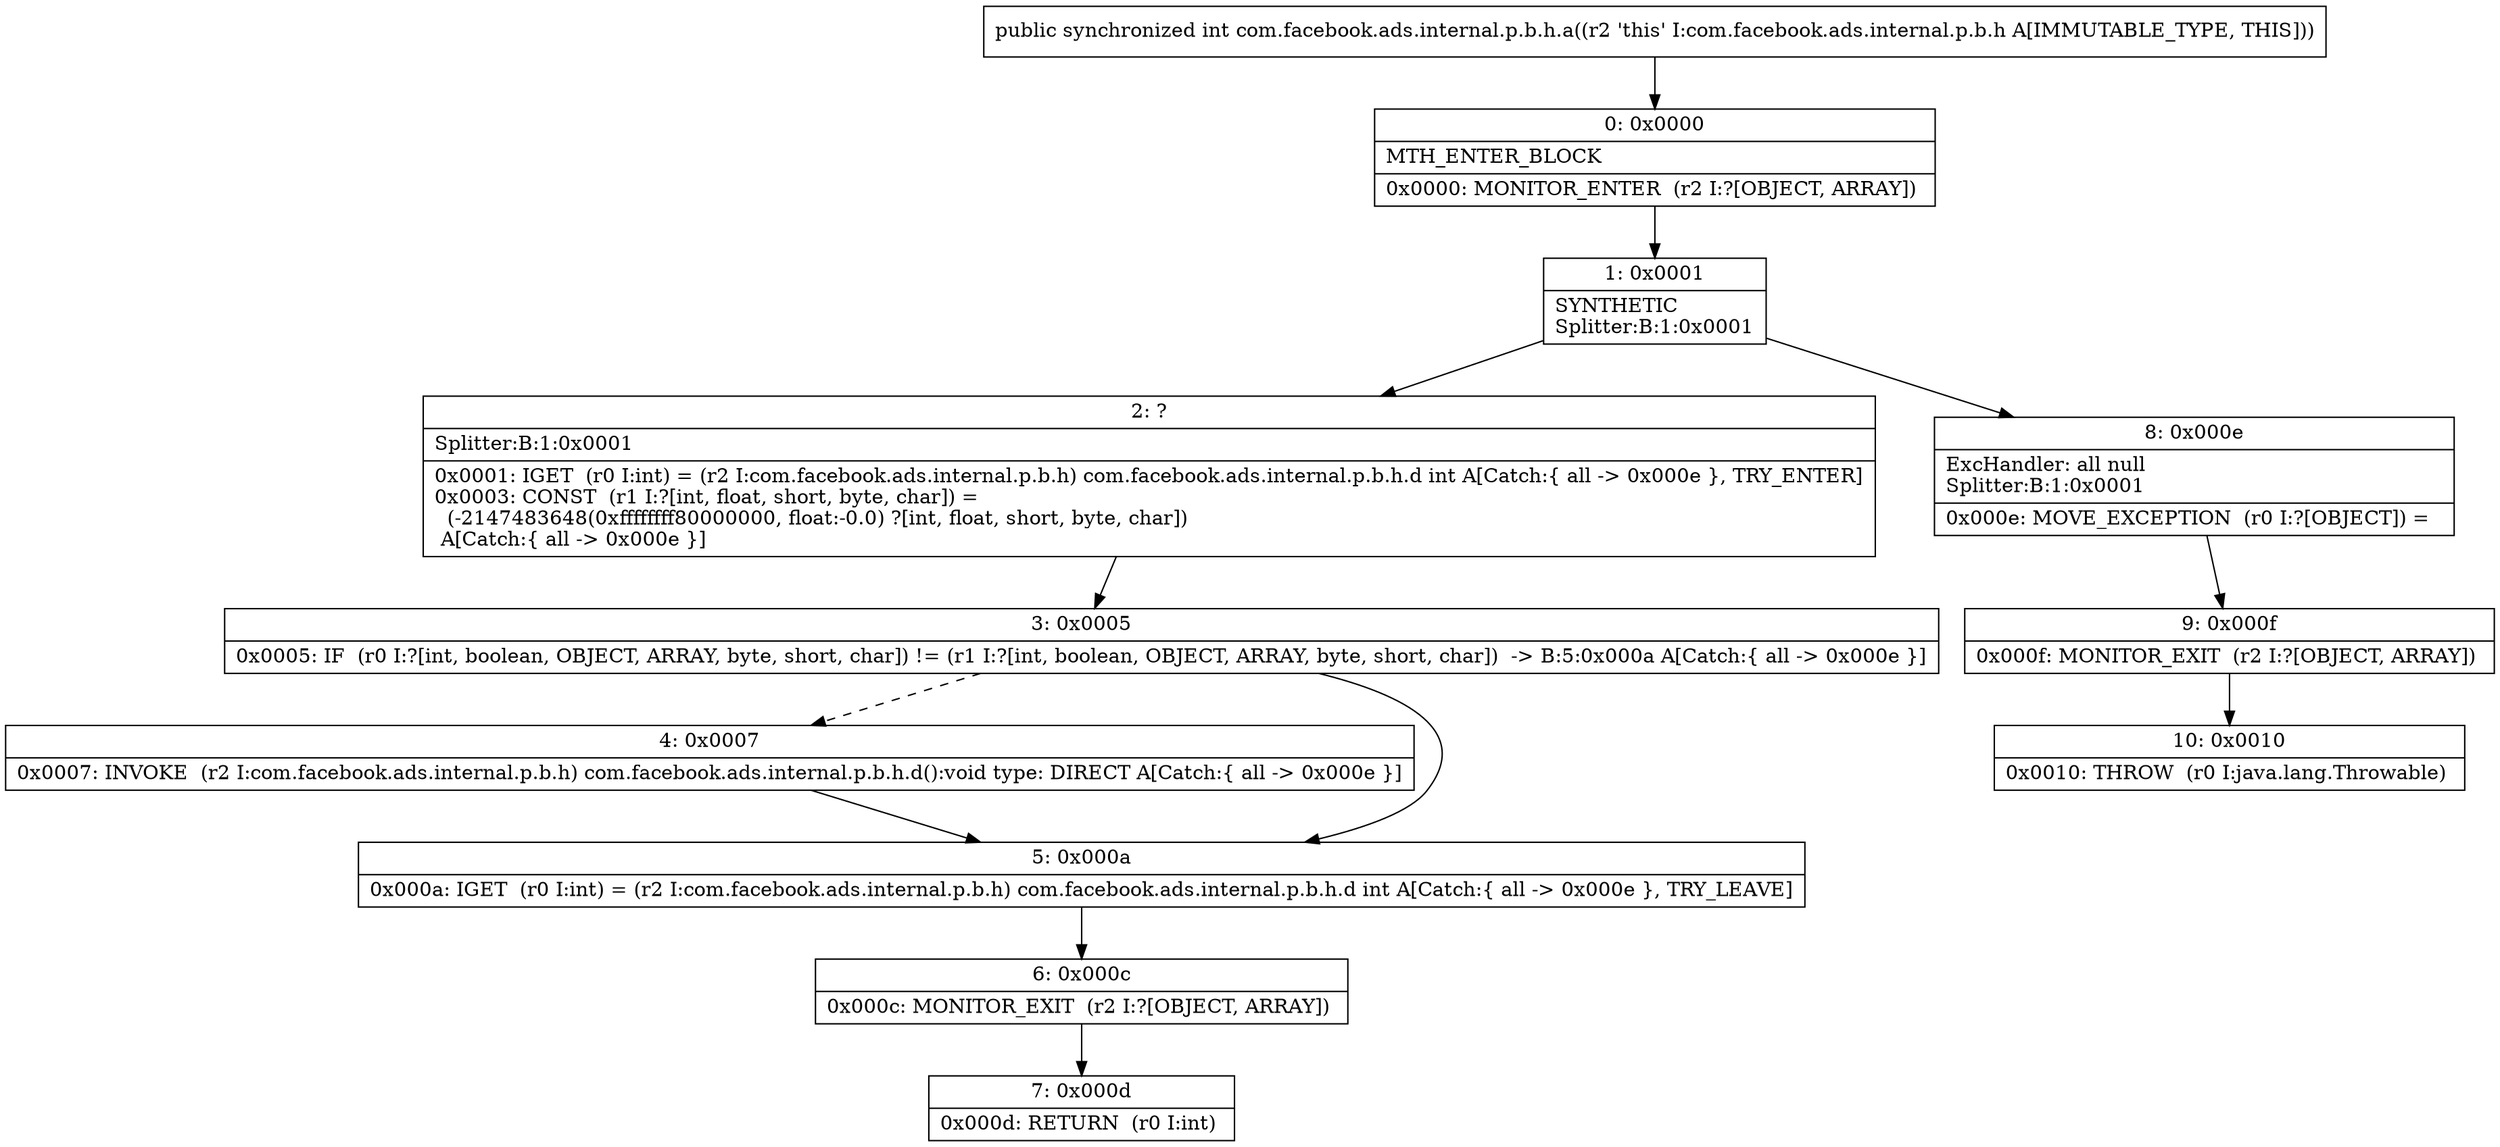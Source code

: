 digraph "CFG forcom.facebook.ads.internal.p.b.h.a()I" {
Node_0 [shape=record,label="{0\:\ 0x0000|MTH_ENTER_BLOCK\l|0x0000: MONITOR_ENTER  (r2 I:?[OBJECT, ARRAY]) \l}"];
Node_1 [shape=record,label="{1\:\ 0x0001|SYNTHETIC\lSplitter:B:1:0x0001\l}"];
Node_2 [shape=record,label="{2\:\ ?|Splitter:B:1:0x0001\l|0x0001: IGET  (r0 I:int) = (r2 I:com.facebook.ads.internal.p.b.h) com.facebook.ads.internal.p.b.h.d int A[Catch:\{ all \-\> 0x000e \}, TRY_ENTER]\l0x0003: CONST  (r1 I:?[int, float, short, byte, char]) = \l  (\-2147483648(0xffffffff80000000, float:\-0.0) ?[int, float, short, byte, char])\l A[Catch:\{ all \-\> 0x000e \}]\l}"];
Node_3 [shape=record,label="{3\:\ 0x0005|0x0005: IF  (r0 I:?[int, boolean, OBJECT, ARRAY, byte, short, char]) != (r1 I:?[int, boolean, OBJECT, ARRAY, byte, short, char])  \-\> B:5:0x000a A[Catch:\{ all \-\> 0x000e \}]\l}"];
Node_4 [shape=record,label="{4\:\ 0x0007|0x0007: INVOKE  (r2 I:com.facebook.ads.internal.p.b.h) com.facebook.ads.internal.p.b.h.d():void type: DIRECT A[Catch:\{ all \-\> 0x000e \}]\l}"];
Node_5 [shape=record,label="{5\:\ 0x000a|0x000a: IGET  (r0 I:int) = (r2 I:com.facebook.ads.internal.p.b.h) com.facebook.ads.internal.p.b.h.d int A[Catch:\{ all \-\> 0x000e \}, TRY_LEAVE]\l}"];
Node_6 [shape=record,label="{6\:\ 0x000c|0x000c: MONITOR_EXIT  (r2 I:?[OBJECT, ARRAY]) \l}"];
Node_7 [shape=record,label="{7\:\ 0x000d|0x000d: RETURN  (r0 I:int) \l}"];
Node_8 [shape=record,label="{8\:\ 0x000e|ExcHandler: all null\lSplitter:B:1:0x0001\l|0x000e: MOVE_EXCEPTION  (r0 I:?[OBJECT]) =  \l}"];
Node_9 [shape=record,label="{9\:\ 0x000f|0x000f: MONITOR_EXIT  (r2 I:?[OBJECT, ARRAY]) \l}"];
Node_10 [shape=record,label="{10\:\ 0x0010|0x0010: THROW  (r0 I:java.lang.Throwable) \l}"];
MethodNode[shape=record,label="{public synchronized int com.facebook.ads.internal.p.b.h.a((r2 'this' I:com.facebook.ads.internal.p.b.h A[IMMUTABLE_TYPE, THIS])) }"];
MethodNode -> Node_0;
Node_0 -> Node_1;
Node_1 -> Node_2;
Node_1 -> Node_8;
Node_2 -> Node_3;
Node_3 -> Node_4[style=dashed];
Node_3 -> Node_5;
Node_4 -> Node_5;
Node_5 -> Node_6;
Node_6 -> Node_7;
Node_8 -> Node_9;
Node_9 -> Node_10;
}

